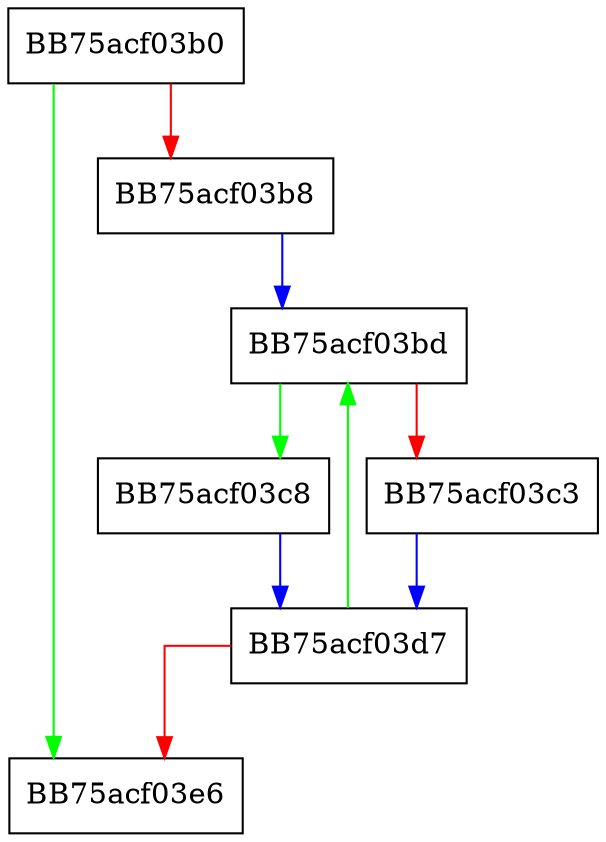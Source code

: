 digraph do_narrow {
  node [shape="box"];
  graph [splines=ortho];
  BB75acf03b0 -> BB75acf03e6 [color="green"];
  BB75acf03b0 -> BB75acf03b8 [color="red"];
  BB75acf03b8 -> BB75acf03bd [color="blue"];
  BB75acf03bd -> BB75acf03c8 [color="green"];
  BB75acf03bd -> BB75acf03c3 [color="red"];
  BB75acf03c3 -> BB75acf03d7 [color="blue"];
  BB75acf03c8 -> BB75acf03d7 [color="blue"];
  BB75acf03d7 -> BB75acf03bd [color="green"];
  BB75acf03d7 -> BB75acf03e6 [color="red"];
}